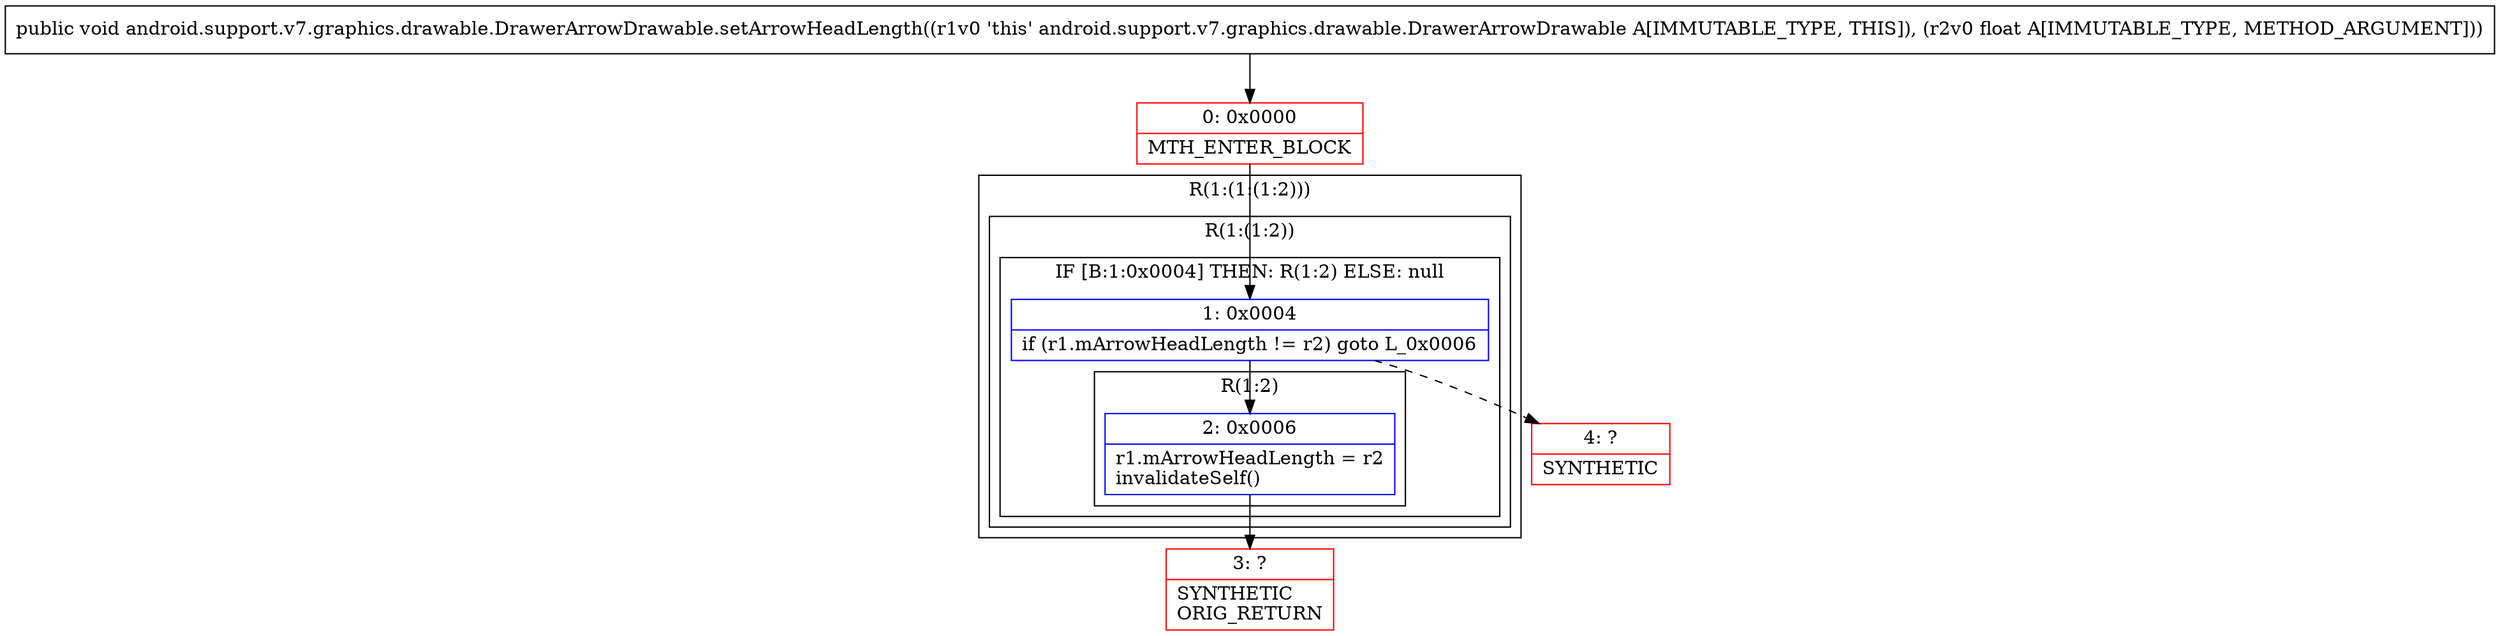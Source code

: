 digraph "CFG forandroid.support.v7.graphics.drawable.DrawerArrowDrawable.setArrowHeadLength(F)V" {
subgraph cluster_Region_1043030790 {
label = "R(1:(1:(1:2)))";
node [shape=record,color=blue];
subgraph cluster_Region_1682722931 {
label = "R(1:(1:2))";
node [shape=record,color=blue];
subgraph cluster_IfRegion_1666695253 {
label = "IF [B:1:0x0004] THEN: R(1:2) ELSE: null";
node [shape=record,color=blue];
Node_1 [shape=record,label="{1\:\ 0x0004|if (r1.mArrowHeadLength != r2) goto L_0x0006\l}"];
subgraph cluster_Region_1432262337 {
label = "R(1:2)";
node [shape=record,color=blue];
Node_2 [shape=record,label="{2\:\ 0x0006|r1.mArrowHeadLength = r2\linvalidateSelf()\l}"];
}
}
}
}
Node_0 [shape=record,color=red,label="{0\:\ 0x0000|MTH_ENTER_BLOCK\l}"];
Node_3 [shape=record,color=red,label="{3\:\ ?|SYNTHETIC\lORIG_RETURN\l}"];
Node_4 [shape=record,color=red,label="{4\:\ ?|SYNTHETIC\l}"];
MethodNode[shape=record,label="{public void android.support.v7.graphics.drawable.DrawerArrowDrawable.setArrowHeadLength((r1v0 'this' android.support.v7.graphics.drawable.DrawerArrowDrawable A[IMMUTABLE_TYPE, THIS]), (r2v0 float A[IMMUTABLE_TYPE, METHOD_ARGUMENT])) }"];
MethodNode -> Node_0;
Node_1 -> Node_2;
Node_1 -> Node_4[style=dashed];
Node_2 -> Node_3;
Node_0 -> Node_1;
}

